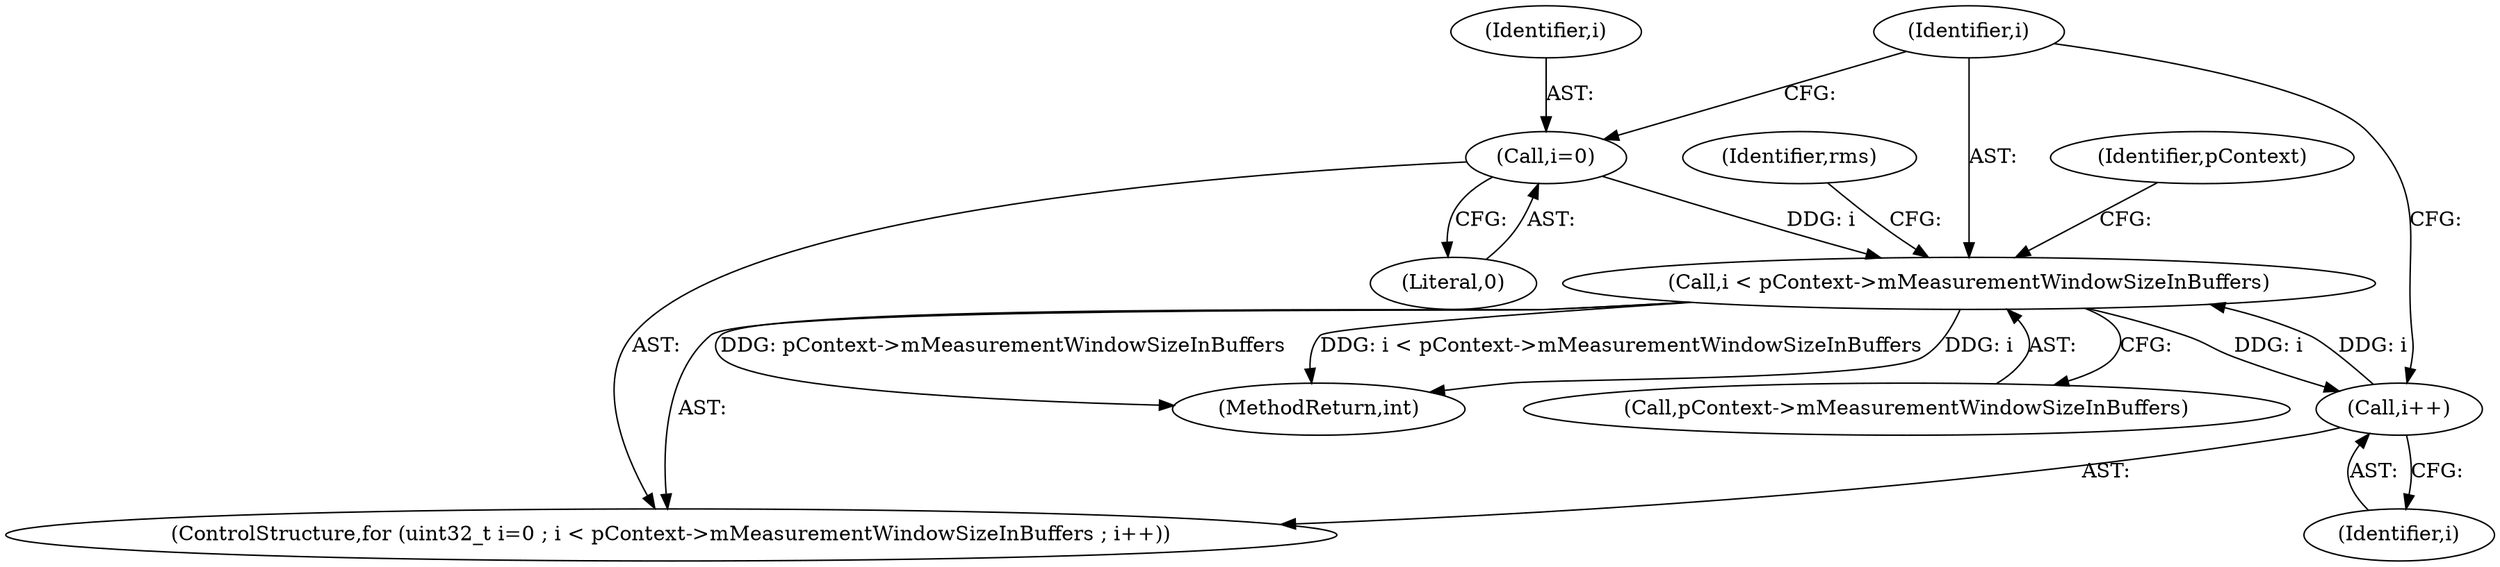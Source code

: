 digraph "0_Android_aeea52da00d210587fb3ed895de3d5f2e0264c88_11@pointer" {
"1000895" [label="(Call,i < pContext->mMeasurementWindowSizeInBuffers)"];
"1000892" [label="(Call,i=0)"];
"1000900" [label="(Call,i++)"];
"1000895" [label="(Call,i < pContext->mMeasurementWindowSizeInBuffers)"];
"1000895" [label="(Call,i < pContext->mMeasurementWindowSizeInBuffers)"];
"1000896" [label="(Identifier,i)"];
"1000890" [label="(ControlStructure,for (uint32_t i=0 ; i < pContext->mMeasurementWindowSizeInBuffers ; i++))"];
"1000893" [label="(Identifier,i)"];
"1000907" [label="(Identifier,pContext)"];
"1001028" [label="(MethodReturn,int)"];
"1000892" [label="(Call,i=0)"];
"1000900" [label="(Call,i++)"];
"1000901" [label="(Identifier,i)"];
"1000945" [label="(Identifier,rms)"];
"1000897" [label="(Call,pContext->mMeasurementWindowSizeInBuffers)"];
"1000894" [label="(Literal,0)"];
"1000895" -> "1000890"  [label="AST: "];
"1000895" -> "1000897"  [label="CFG: "];
"1000896" -> "1000895"  [label="AST: "];
"1000897" -> "1000895"  [label="AST: "];
"1000907" -> "1000895"  [label="CFG: "];
"1000945" -> "1000895"  [label="CFG: "];
"1000895" -> "1001028"  [label="DDG: pContext->mMeasurementWindowSizeInBuffers"];
"1000895" -> "1001028"  [label="DDG: i < pContext->mMeasurementWindowSizeInBuffers"];
"1000895" -> "1001028"  [label="DDG: i"];
"1000892" -> "1000895"  [label="DDG: i"];
"1000900" -> "1000895"  [label="DDG: i"];
"1000895" -> "1000900"  [label="DDG: i"];
"1000892" -> "1000890"  [label="AST: "];
"1000892" -> "1000894"  [label="CFG: "];
"1000893" -> "1000892"  [label="AST: "];
"1000894" -> "1000892"  [label="AST: "];
"1000896" -> "1000892"  [label="CFG: "];
"1000900" -> "1000890"  [label="AST: "];
"1000900" -> "1000901"  [label="CFG: "];
"1000901" -> "1000900"  [label="AST: "];
"1000896" -> "1000900"  [label="CFG: "];
}
